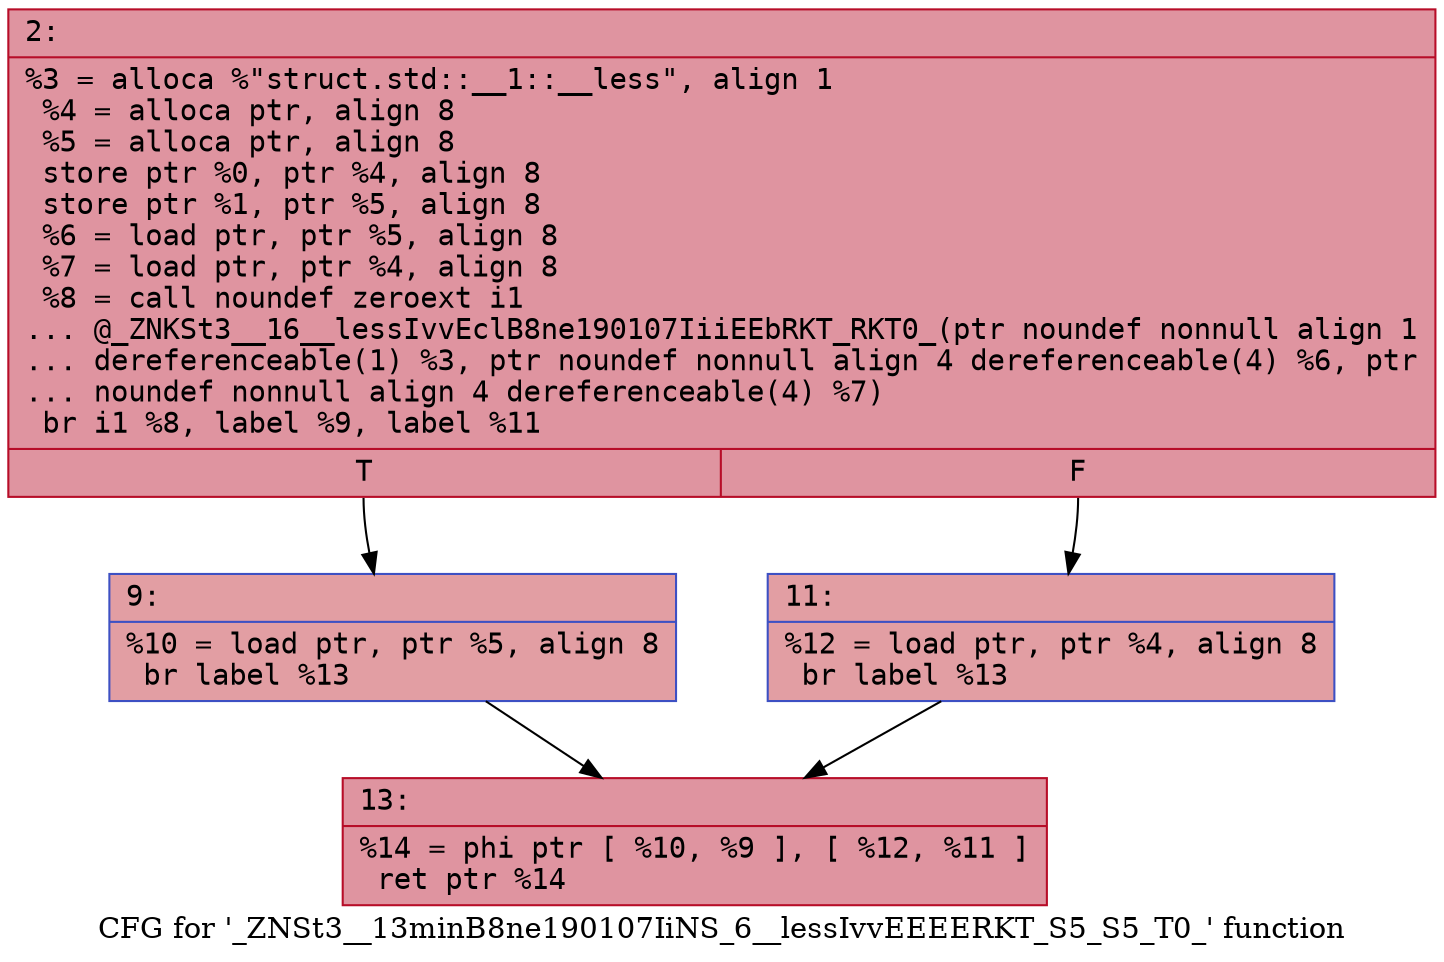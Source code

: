 digraph "CFG for '_ZNSt3__13minB8ne190107IiNS_6__lessIvvEEEERKT_S5_S5_T0_' function" {
	label="CFG for '_ZNSt3__13minB8ne190107IiNS_6__lessIvvEEEERKT_S5_S5_T0_' function";

	Node0x600000d3f520 [shape=record,color="#b70d28ff", style=filled, fillcolor="#b70d2870" fontname="Courier",label="{2:\l|  %3 = alloca %\"struct.std::__1::__less\", align 1\l  %4 = alloca ptr, align 8\l  %5 = alloca ptr, align 8\l  store ptr %0, ptr %4, align 8\l  store ptr %1, ptr %5, align 8\l  %6 = load ptr, ptr %5, align 8\l  %7 = load ptr, ptr %4, align 8\l  %8 = call noundef zeroext i1\l... @_ZNKSt3__16__lessIvvEclB8ne190107IiiEEbRKT_RKT0_(ptr noundef nonnull align 1\l... dereferenceable(1) %3, ptr noundef nonnull align 4 dereferenceable(4) %6, ptr\l... noundef nonnull align 4 dereferenceable(4) %7)\l  br i1 %8, label %9, label %11\l|{<s0>T|<s1>F}}"];
	Node0x600000d3f520:s0 -> Node0x600000d3f570[tooltip="2 -> 9\nProbability 50.00%" ];
	Node0x600000d3f520:s1 -> Node0x600000d3f5c0[tooltip="2 -> 11\nProbability 50.00%" ];
	Node0x600000d3f570 [shape=record,color="#3d50c3ff", style=filled, fillcolor="#be242e70" fontname="Courier",label="{9:\l|  %10 = load ptr, ptr %5, align 8\l  br label %13\l}"];
	Node0x600000d3f570 -> Node0x600000d3f610[tooltip="9 -> 13\nProbability 100.00%" ];
	Node0x600000d3f5c0 [shape=record,color="#3d50c3ff", style=filled, fillcolor="#be242e70" fontname="Courier",label="{11:\l|  %12 = load ptr, ptr %4, align 8\l  br label %13\l}"];
	Node0x600000d3f5c0 -> Node0x600000d3f610[tooltip="11 -> 13\nProbability 100.00%" ];
	Node0x600000d3f610 [shape=record,color="#b70d28ff", style=filled, fillcolor="#b70d2870" fontname="Courier",label="{13:\l|  %14 = phi ptr [ %10, %9 ], [ %12, %11 ]\l  ret ptr %14\l}"];
}
